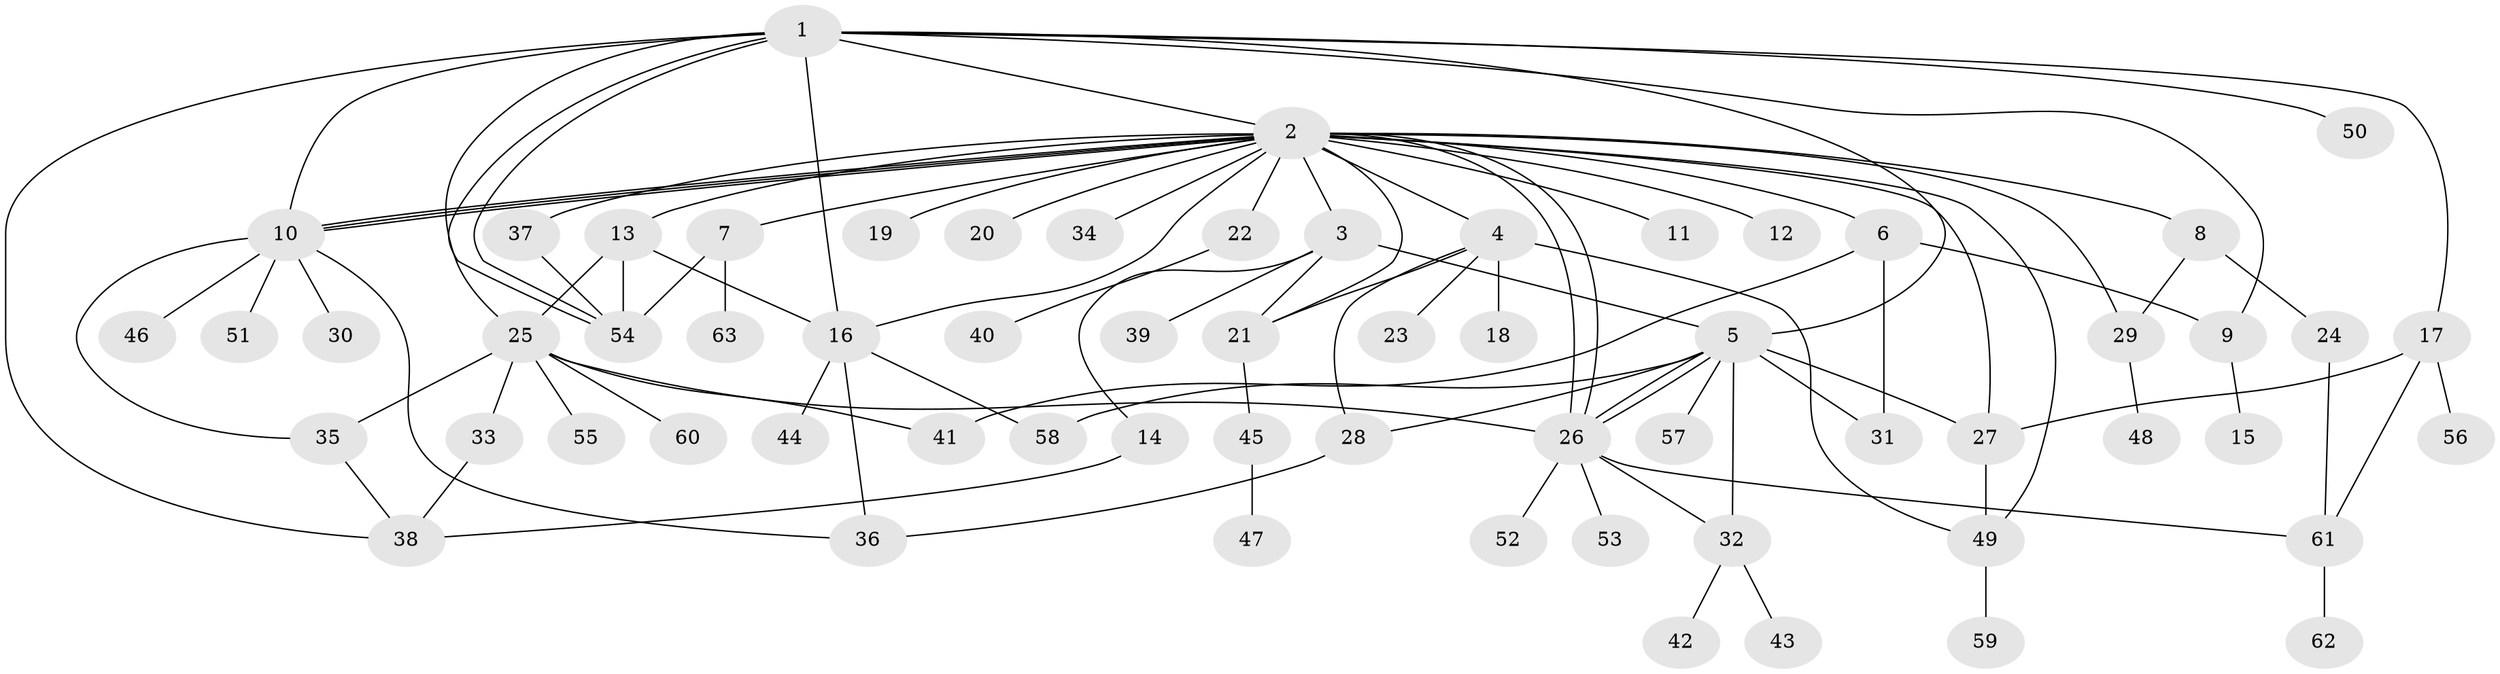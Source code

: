 // Generated by graph-tools (version 1.1) at 2025/35/03/09/25 02:35:35]
// undirected, 63 vertices, 98 edges
graph export_dot {
graph [start="1"]
  node [color=gray90,style=filled];
  1;
  2;
  3;
  4;
  5;
  6;
  7;
  8;
  9;
  10;
  11;
  12;
  13;
  14;
  15;
  16;
  17;
  18;
  19;
  20;
  21;
  22;
  23;
  24;
  25;
  26;
  27;
  28;
  29;
  30;
  31;
  32;
  33;
  34;
  35;
  36;
  37;
  38;
  39;
  40;
  41;
  42;
  43;
  44;
  45;
  46;
  47;
  48;
  49;
  50;
  51;
  52;
  53;
  54;
  55;
  56;
  57;
  58;
  59;
  60;
  61;
  62;
  63;
  1 -- 2;
  1 -- 5;
  1 -- 9;
  1 -- 10;
  1 -- 16;
  1 -- 17;
  1 -- 25;
  1 -- 38;
  1 -- 50;
  1 -- 54;
  1 -- 54;
  2 -- 3;
  2 -- 4;
  2 -- 6;
  2 -- 7;
  2 -- 8;
  2 -- 10;
  2 -- 10;
  2 -- 10;
  2 -- 11;
  2 -- 12;
  2 -- 13;
  2 -- 16;
  2 -- 19;
  2 -- 20;
  2 -- 21;
  2 -- 22;
  2 -- 26;
  2 -- 26;
  2 -- 27;
  2 -- 29;
  2 -- 34;
  2 -- 37;
  2 -- 49;
  3 -- 5;
  3 -- 14;
  3 -- 21;
  3 -- 39;
  4 -- 18;
  4 -- 21;
  4 -- 23;
  4 -- 28;
  4 -- 49;
  5 -- 26;
  5 -- 26;
  5 -- 27;
  5 -- 28;
  5 -- 31;
  5 -- 32;
  5 -- 57;
  5 -- 58;
  6 -- 9;
  6 -- 31;
  6 -- 41;
  7 -- 54;
  7 -- 63;
  8 -- 24;
  8 -- 29;
  9 -- 15;
  10 -- 30;
  10 -- 35;
  10 -- 36;
  10 -- 46;
  10 -- 51;
  13 -- 16;
  13 -- 25;
  13 -- 54;
  14 -- 38;
  16 -- 36;
  16 -- 44;
  16 -- 58;
  17 -- 27;
  17 -- 56;
  17 -- 61;
  21 -- 45;
  22 -- 40;
  24 -- 61;
  25 -- 26;
  25 -- 33;
  25 -- 35;
  25 -- 41;
  25 -- 55;
  25 -- 60;
  26 -- 32;
  26 -- 52;
  26 -- 53;
  26 -- 61;
  27 -- 49;
  28 -- 36;
  29 -- 48;
  32 -- 42;
  32 -- 43;
  33 -- 38;
  35 -- 38;
  37 -- 54;
  45 -- 47;
  49 -- 59;
  61 -- 62;
}
